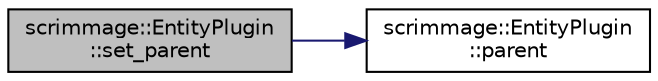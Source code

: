 digraph "scrimmage::EntityPlugin::set_parent"
{
 // LATEX_PDF_SIZE
  edge [fontname="Helvetica",fontsize="10",labelfontname="Helvetica",labelfontsize="10"];
  node [fontname="Helvetica",fontsize="10",shape=record];
  rankdir="LR";
  Node1 [label="scrimmage::EntityPlugin\l::set_parent",height=0.2,width=0.4,color="black", fillcolor="grey75", style="filled", fontcolor="black",tooltip=" "];
  Node1 -> Node2 [color="midnightblue",fontsize="10",style="solid",fontname="Helvetica"];
  Node2 [label="scrimmage::EntityPlugin\l::parent",height=0.2,width=0.4,color="black", fillcolor="white", style="filled",URL="$classscrimmage_1_1EntityPlugin.html#ab717f6cf97af58cc398a9ecd742814a8",tooltip=" "];
}
